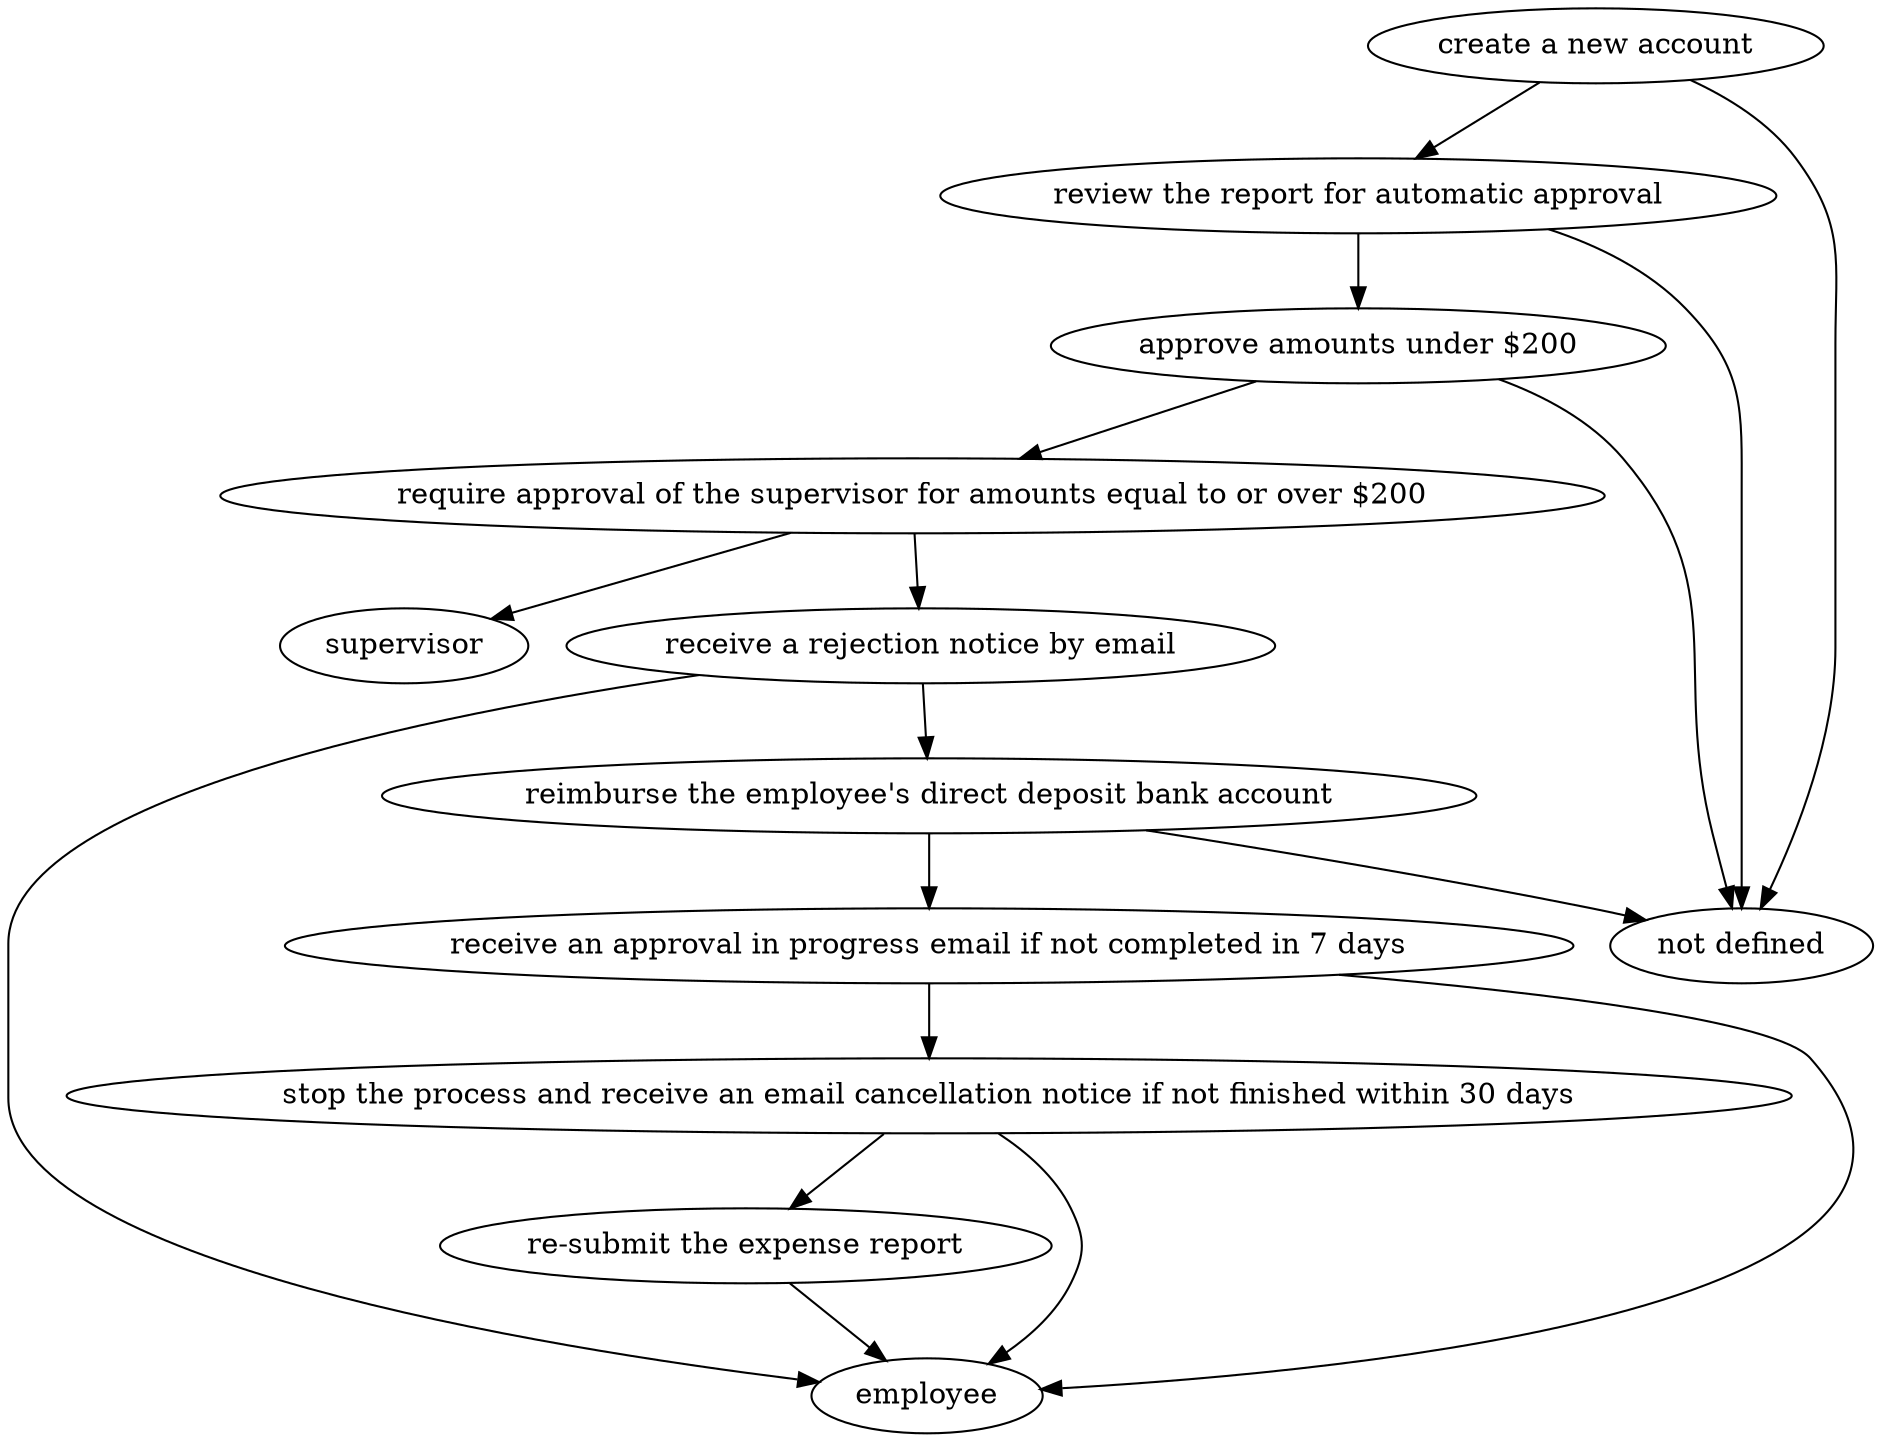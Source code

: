 strict digraph "doc-9.5" {
	graph [name="doc-9.5"];
	"create a new account"	[attrs="{'type': 'Activity', 'label': 'create a new account'}"];
	"review the report for automatic approval"	[attrs="{'type': 'Activity', 'label': 'review the report for automatic approval'}"];
	"create a new account" -> "review the report for automatic approval"	[attrs="{'type': 'flow', 'label': 'flow'}"];
	"not defined"	[attrs="{'type': 'Actor', 'label': 'not defined'}"];
	"create a new account" -> "not defined"	[attrs="{'type': 'actor performer', 'label': 'actor performer'}"];
	"approve amounts under $200"	[attrs="{'type': 'Activity', 'label': 'approve amounts under $200'}"];
	"review the report for automatic approval" -> "approve amounts under $200"	[attrs="{'type': 'flow', 'label': 'flow'}"];
	"review the report for automatic approval" -> "not defined"	[attrs="{'type': 'actor performer', 'label': 'actor performer'}"];
	"require approval of the supervisor for amounts equal to or over $200"	[attrs="{'type': 'Activity', 'label': 'require approval of the supervisor for amounts equal to or over $200'}"];
	"approve amounts under $200" -> "require approval of the supervisor for amounts equal to or over $200"	[attrs="{'type': 'flow', 'label': 'flow'}"];
	"approve amounts under $200" -> "not defined"	[attrs="{'type': 'actor performer', 'label': 'actor performer'}"];
	"receive a rejection notice by email"	[attrs="{'type': 'Activity', 'label': 'receive a rejection notice by email'}"];
	"require approval of the supervisor for amounts equal to or over $200" -> "receive a rejection notice by email"	[attrs="{'type': 'flow', 'label': 'flow'}"];
	supervisor	[attrs="{'type': 'Actor', 'label': 'supervisor'}"];
	"require approval of the supervisor for amounts equal to or over $200" -> supervisor	[attrs="{'type': 'actor performer', 'label': 'actor performer'}"];
	"reimburse the employee's direct deposit bank account"	[attrs="{'type': 'Activity', 'label': \"reimburse the employee's direct deposit bank account\"}"];
	"receive a rejection notice by email" -> "reimburse the employee's direct deposit bank account"	[attrs="{'type': 'flow', 'label': 'flow'}"];
	employee	[attrs="{'type': 'Actor', 'label': 'employee'}"];
	"receive a rejection notice by email" -> employee	[attrs="{'type': 'actor performer', 'label': 'actor performer'}"];
	"receive an approval in progress email if not completed in 7 days"	[attrs="{'type': 'Activity', 'label': 'receive an approval in progress email if not completed in 7 days'}"];
	"reimburse the employee's direct deposit bank account" -> "receive an approval in progress email if not completed in 7 days"	[attrs="{'type': 'flow', 'label': 'flow'}"];
	"reimburse the employee's direct deposit bank account" -> "not defined"	[attrs="{'type': 'actor performer', 'label': 'actor performer'}"];
	"stop the process and receive an email cancellation notice if not finished within 30 days"	[attrs="{'type': 'Activity', 'label': 'stop the process and receive an email cancellation notice if not finished within 30 days'}"];
	"receive an approval in progress email if not completed in 7 days" -> "stop the process and receive an email cancellation notice if not finished within 30 days"	[attrs="{'type': 'flow', 'label': 'flow'}"];
	"receive an approval in progress email if not completed in 7 days" -> employee	[attrs="{'type': 'actor performer', 'label': 'actor performer'}"];
	"re-submit the expense report"	[attrs="{'type': 'Activity', 'label': 're-submit the expense report'}"];
	"stop the process and receive an email cancellation notice if not finished within 30 days" -> "re-submit the expense report"	[attrs="{'type': 'flow', 'label': 'flow'}"];
	"stop the process and receive an email cancellation notice if not finished within 30 days" -> employee	[attrs="{'type': 'actor performer', 'label': 'actor performer'}"];
	"re-submit the expense report" -> employee	[attrs="{'type': 'actor performer', 'label': 'actor performer'}"];
}
